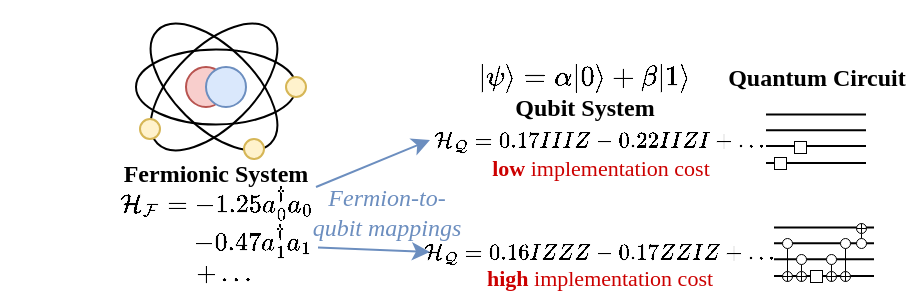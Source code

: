 <mxfile version="24.5.3" type="device">
  <diagram name="Page-1" id="d4iePwNRi1tynN5auYs1">
    <mxGraphModel dx="1185" dy="684" grid="1" gridSize="10" guides="1" tooltips="1" connect="1" arrows="1" fold="1" page="1" pageScale="1" pageWidth="850" pageHeight="1100" math="1" shadow="0">
      <root>
        <mxCell id="0" />
        <mxCell id="1" parent="0" />
        <mxCell id="6iIsLkB9XXcpvqal4xVj-1" value="" style="ellipse;whiteSpace=wrap;html=1;aspect=fixed;fillColor=#f8cecc;strokeColor=#b85450;" parent="1" vertex="1">
          <mxGeometry x="248" y="463.5" width="20" height="20" as="geometry" />
        </mxCell>
        <mxCell id="6iIsLkB9XXcpvqal4xVj-2" value="" style="ellipse;whiteSpace=wrap;html=1;aspect=fixed;fillColor=#dae8fc;strokeColor=#6c8ebf;" parent="1" vertex="1">
          <mxGeometry x="258" y="463.5" width="20" height="20" as="geometry" />
        </mxCell>
        <mxCell id="6iIsLkB9XXcpvqal4xVj-3" value="" style="ellipse;whiteSpace=wrap;html=1;fillColor=none;" parent="1" vertex="1">
          <mxGeometry x="223" y="454.75" width="80" height="37.5" as="geometry" />
        </mxCell>
        <mxCell id="6iIsLkB9XXcpvqal4xVj-4" value="" style="ellipse;whiteSpace=wrap;html=1;fillColor=none;rotation=-225;" parent="1" vertex="1">
          <mxGeometry x="222" y="453.5" width="80" height="40" as="geometry" />
        </mxCell>
        <mxCell id="6iIsLkB9XXcpvqal4xVj-5" value="" style="ellipse;whiteSpace=wrap;html=1;fillColor=none;rotation=45;" parent="1" vertex="1">
          <mxGeometry x="222" y="453.5" width="80" height="40" as="geometry" />
        </mxCell>
        <mxCell id="6iIsLkB9XXcpvqal4xVj-6" value="" style="ellipse;whiteSpace=wrap;html=1;aspect=fixed;fillColor=#fff2cc;strokeColor=#d6b656;" parent="1" vertex="1">
          <mxGeometry x="277" y="499.5" width="10" height="10" as="geometry" />
        </mxCell>
        <mxCell id="6iIsLkB9XXcpvqal4xVj-7" value="" style="ellipse;whiteSpace=wrap;html=1;aspect=fixed;fillColor=#fff2cc;strokeColor=#d6b656;" parent="1" vertex="1">
          <mxGeometry x="298" y="468.5" width="10" height="10" as="geometry" />
        </mxCell>
        <mxCell id="6iIsLkB9XXcpvqal4xVj-8" value="" style="ellipse;whiteSpace=wrap;html=1;aspect=fixed;fillColor=#fff2cc;strokeColor=#d6b656;" parent="1" vertex="1">
          <mxGeometry x="225" y="489.5" width="10" height="10" as="geometry" />
        </mxCell>
        <mxCell id="6iIsLkB9XXcpvqal4xVj-9" value="&lt;font face=&quot;Times New Roman&quot;&gt;Fermionic System&lt;/font&gt;" style="text;html=1;align=center;verticalAlign=middle;whiteSpace=wrap;rounded=0;fontStyle=1" parent="1" vertex="1">
          <mxGeometry x="213" y="509.5" width="100" height="14" as="geometry" />
        </mxCell>
        <mxCell id="6iIsLkB9XXcpvqal4xVj-11" value="\(\ket{\psi}=\alpha\ket{0}+\beta\ket{1}\)" style="text;html=1;align=center;verticalAlign=middle;whiteSpace=wrap;rounded=0;" parent="1" vertex="1">
          <mxGeometry x="417" y="453.5" width="60" height="30" as="geometry" />
        </mxCell>
        <mxCell id="6iIsLkB9XXcpvqal4xVj-12" value="&lt;font face=&quot;Times New Roman&quot;&gt;Qubit System&lt;/font&gt;" style="text;html=1;align=center;verticalAlign=middle;whiteSpace=wrap;rounded=0;fontStyle=1" parent="1" vertex="1">
          <mxGeometry x="400" y="474.75" width="95" height="18.75" as="geometry" />
        </mxCell>
        <mxCell id="6iIsLkB9XXcpvqal4xVj-13" value="&lt;font face=&quot;Times New Roman&quot; style=&quot;font-size: 11px;&quot;&gt;\(\mathcal{H}_\mathcal{Q}=0.17IIIZ-0.22IIZI+\dots\)&lt;/font&gt;" style="text;html=1;align=center;verticalAlign=middle;whiteSpace=wrap;rounded=0;fontSize=11;" parent="1" vertex="1">
          <mxGeometry x="410" y="493.25" width="90" height="14" as="geometry" />
        </mxCell>
        <mxCell id="6iIsLkB9XXcpvqal4xVj-14" value="&lt;font face=&quot;Times New Roman&quot; style=&quot;font-size: 11px;&quot;&gt;\(\mathcal{H}_\mathcal{Q}=0.16IZZZ-0.17ZZIZ+\dots\)&lt;/font&gt;" style="text;html=1;align=center;verticalAlign=middle;whiteSpace=wrap;rounded=0;fontSize=11;" parent="1" vertex="1">
          <mxGeometry x="410" y="548.5" width="90" height="14" as="geometry" />
        </mxCell>
        <mxCell id="6iIsLkB9XXcpvqal4xVj-15" value="\(\mathcal{H}_\mathcal{F}=-1.25a_0^\dagger a_0\)" style="text;html=1;align=center;verticalAlign=middle;whiteSpace=wrap;rounded=0;fontSize=11;" parent="1" vertex="1">
          <mxGeometry x="213" y="523.5" width="100" height="15" as="geometry" />
        </mxCell>
        <mxCell id="6iIsLkB9XXcpvqal4xVj-16" value="\(-0.47a^\dagger_1 a_1\)" style="text;html=1;align=center;verticalAlign=middle;whiteSpace=wrap;rounded=0;fontSize=11;" parent="1" vertex="1">
          <mxGeometry x="249" y="542.5" width="65" height="15" as="geometry" />
        </mxCell>
        <mxCell id="6iIsLkB9XXcpvqal4xVj-17" value="\(+\dots\)" style="text;html=1;align=center;verticalAlign=middle;whiteSpace=wrap;rounded=0;fontSize=11;" parent="1" vertex="1">
          <mxGeometry x="234" y="559.5" width="65" height="15" as="geometry" />
        </mxCell>
        <mxCell id="6iIsLkB9XXcpvqal4xVj-19" value="" style="endArrow=classic;html=1;rounded=0;exitX=1;exitY=0;exitDx=0;exitDy=0;fillColor=#dae8fc;strokeColor=#6c8ebf;" parent="1" source="6iIsLkB9XXcpvqal4xVj-15" edge="1">
          <mxGeometry width="50" height="50" relative="1" as="geometry">
            <mxPoint x="301" y="533.5" as="sourcePoint" />
            <mxPoint x="370" y="500" as="targetPoint" />
          </mxGeometry>
        </mxCell>
        <mxCell id="6iIsLkB9XXcpvqal4xVj-20" value="" style="endArrow=classic;html=1;rounded=0;exitX=1;exitY=0.75;exitDx=0;exitDy=0;fillColor=#dae8fc;strokeColor=#6c8ebf;" parent="1" edge="1" source="6iIsLkB9XXcpvqal4xVj-16">
          <mxGeometry width="50" height="50" relative="1" as="geometry">
            <mxPoint x="314" y="546" as="sourcePoint" />
            <mxPoint x="370" y="556" as="targetPoint" />
          </mxGeometry>
        </mxCell>
        <mxCell id="6iIsLkB9XXcpvqal4xVj-21" value="&lt;font face=&quot;Times New Roman&quot; style=&quot;font-weight: normal;&quot;&gt;&lt;i&gt;Fermion-to-qubit mappings&lt;/i&gt;&lt;/font&gt;" style="text;html=1;align=center;verticalAlign=middle;whiteSpace=wrap;rounded=0;fontStyle=1;fontColor=#6c8ebf;" parent="1" vertex="1">
          <mxGeometry x="309" y="528.5" width="79" height="14" as="geometry" />
        </mxCell>
        <mxCell id="6iIsLkB9XXcpvqal4xVj-22" value="" style="endArrow=none;html=1;rounded=0;" parent="1" edge="1">
          <mxGeometry width="50" height="50" relative="1" as="geometry">
            <mxPoint x="538" y="487.25" as="sourcePoint" />
            <mxPoint x="588" y="487.25" as="targetPoint" />
          </mxGeometry>
        </mxCell>
        <mxCell id="6iIsLkB9XXcpvqal4xVj-23" value="&lt;font face=&quot;Times New Roman&quot;&gt;Quantum Circuit&lt;/font&gt;" style="text;html=1;align=center;verticalAlign=middle;whiteSpace=wrap;rounded=0;fontStyle=1" parent="1" vertex="1">
          <mxGeometry x="515.5" y="459.75" width="95" height="18.75" as="geometry" />
        </mxCell>
        <mxCell id="6iIsLkB9XXcpvqal4xVj-24" value="" style="endArrow=none;html=1;rounded=0;" parent="1" edge="1">
          <mxGeometry width="50" height="50" relative="1" as="geometry">
            <mxPoint x="538" y="495.08" as="sourcePoint" />
            <mxPoint x="588" y="495.08" as="targetPoint" />
          </mxGeometry>
        </mxCell>
        <mxCell id="6iIsLkB9XXcpvqal4xVj-25" value="" style="endArrow=none;html=1;rounded=0;" parent="1" edge="1">
          <mxGeometry width="50" height="50" relative="1" as="geometry">
            <mxPoint x="538" y="503.06" as="sourcePoint" />
            <mxPoint x="588" y="503.06" as="targetPoint" />
          </mxGeometry>
        </mxCell>
        <mxCell id="zpRg2qwv3noesXBNl3M6-3" value="" style="endArrow=none;html=1;rounded=0;" parent="1" edge="1">
          <mxGeometry width="50" height="50" relative="1" as="geometry">
            <mxPoint x="538" y="511.5" as="sourcePoint" />
            <mxPoint x="588" y="511.5" as="targetPoint" />
          </mxGeometry>
        </mxCell>
        <mxCell id="6iIsLkB9XXcpvqal4xVj-26" value="" style="rounded=0;whiteSpace=wrap;html=1;strokeWidth=0.5;" parent="1" vertex="1">
          <mxGeometry x="542" y="508.5" width="6" height="6" as="geometry" />
        </mxCell>
        <mxCell id="zpRg2qwv3noesXBNl3M6-4" value="" style="rounded=0;whiteSpace=wrap;html=1;strokeWidth=0.5;" parent="1" vertex="1">
          <mxGeometry x="552" y="500.5" width="6" height="6" as="geometry" />
        </mxCell>
        <mxCell id="zpRg2qwv3noesXBNl3M6-5" value="" style="endArrow=none;html=1;rounded=0;" parent="1" edge="1">
          <mxGeometry width="50" height="50" relative="1" as="geometry">
            <mxPoint x="542" y="543.76" as="sourcePoint" />
            <mxPoint x="592" y="543.76" as="targetPoint" />
          </mxGeometry>
        </mxCell>
        <mxCell id="zpRg2qwv3noesXBNl3M6-6" value="" style="endArrow=none;html=1;rounded=0;" parent="1" edge="1">
          <mxGeometry width="50" height="50" relative="1" as="geometry">
            <mxPoint x="542" y="551.59" as="sourcePoint" />
            <mxPoint x="592" y="551.59" as="targetPoint" />
          </mxGeometry>
        </mxCell>
        <mxCell id="zpRg2qwv3noesXBNl3M6-7" value="" style="endArrow=none;html=1;rounded=0;" parent="1" edge="1">
          <mxGeometry width="50" height="50" relative="1" as="geometry">
            <mxPoint x="542" y="559.57" as="sourcePoint" />
            <mxPoint x="592" y="559.57" as="targetPoint" />
          </mxGeometry>
        </mxCell>
        <mxCell id="zpRg2qwv3noesXBNl3M6-8" value="" style="endArrow=none;html=1;rounded=0;" parent="1" edge="1">
          <mxGeometry width="50" height="50" relative="1" as="geometry">
            <mxPoint x="542" y="568.01" as="sourcePoint" />
            <mxPoint x="592" y="568.01" as="targetPoint" />
          </mxGeometry>
        </mxCell>
        <mxCell id="zpRg2qwv3noesXBNl3M6-14" value="" style="rounded=0;whiteSpace=wrap;html=1;strokeWidth=0.5;" parent="1" vertex="1">
          <mxGeometry x="560" y="565" width="6" height="6" as="geometry" />
        </mxCell>
        <mxCell id="zpRg2qwv3noesXBNl3M6-25" style="edgeStyle=orthogonalEdgeStyle;rounded=0;orthogonalLoop=1;jettySize=auto;html=1;exitX=0.5;exitY=1;exitDx=0;exitDy=0;entryX=0.5;entryY=0;entryDx=0;entryDy=0;endArrow=none;endFill=0;strokeWidth=0.5;" parent="1" source="zpRg2qwv3noesXBNl3M6-15" target="zpRg2qwv3noesXBNl3M6-20" edge="1">
          <mxGeometry relative="1" as="geometry" />
        </mxCell>
        <mxCell id="zpRg2qwv3noesXBNl3M6-15" value="" style="ellipse;whiteSpace=wrap;html=1;aspect=fixed;strokeWidth=0.5;" parent="1" vertex="1">
          <mxGeometry x="546" y="549" width="5" height="5" as="geometry" />
        </mxCell>
        <mxCell id="zpRg2qwv3noesXBNl3M6-26" style="edgeStyle=orthogonalEdgeStyle;rounded=0;orthogonalLoop=1;jettySize=auto;html=1;exitX=0.5;exitY=1;exitDx=0;exitDy=0;entryX=0.5;entryY=0;entryDx=0;entryDy=0;endArrow=none;endFill=0;strokeWidth=0.5;" parent="1" source="zpRg2qwv3noesXBNl3M6-16" target="zpRg2qwv3noesXBNl3M6-21" edge="1">
          <mxGeometry relative="1" as="geometry" />
        </mxCell>
        <mxCell id="zpRg2qwv3noesXBNl3M6-16" value="" style="ellipse;whiteSpace=wrap;html=1;aspect=fixed;strokeWidth=0.5;" parent="1" vertex="1">
          <mxGeometry x="553" y="557" width="5" height="5" as="geometry" />
        </mxCell>
        <mxCell id="zpRg2qwv3noesXBNl3M6-27" style="edgeStyle=orthogonalEdgeStyle;rounded=0;orthogonalLoop=1;jettySize=auto;html=1;exitX=0.5;exitY=1;exitDx=0;exitDy=0;entryX=0.5;entryY=0;entryDx=0;entryDy=0;endArrow=none;endFill=0;strokeWidth=0.5;" parent="1" source="zpRg2qwv3noesXBNl3M6-17" target="zpRg2qwv3noesXBNl3M6-22" edge="1">
          <mxGeometry relative="1" as="geometry" />
        </mxCell>
        <mxCell id="zpRg2qwv3noesXBNl3M6-17" value="" style="ellipse;whiteSpace=wrap;html=1;aspect=fixed;strokeWidth=0.5;" parent="1" vertex="1">
          <mxGeometry x="568" y="557" width="5" height="5" as="geometry" />
        </mxCell>
        <mxCell id="zpRg2qwv3noesXBNl3M6-28" style="edgeStyle=orthogonalEdgeStyle;rounded=0;orthogonalLoop=1;jettySize=auto;html=1;exitX=0.5;exitY=1;exitDx=0;exitDy=0;entryX=0.5;entryY=0;entryDx=0;entryDy=0;endArrow=none;endFill=0;strokeWidth=0.5;" parent="1" source="zpRg2qwv3noesXBNl3M6-18" target="zpRg2qwv3noesXBNl3M6-23" edge="1">
          <mxGeometry relative="1" as="geometry" />
        </mxCell>
        <mxCell id="zpRg2qwv3noesXBNl3M6-18" value="" style="ellipse;whiteSpace=wrap;html=1;aspect=fixed;strokeWidth=0.5;" parent="1" vertex="1">
          <mxGeometry x="575" y="549" width="5" height="5" as="geometry" />
        </mxCell>
        <mxCell id="zpRg2qwv3noesXBNl3M6-19" value="" style="ellipse;whiteSpace=wrap;html=1;aspect=fixed;strokeWidth=0.5;" parent="1" vertex="1">
          <mxGeometry x="583" y="549" width="5" height="5" as="geometry" />
        </mxCell>
        <mxCell id="zpRg2qwv3noesXBNl3M6-20" value="" style="shape=orEllipse;perimeter=ellipsePerimeter;whiteSpace=wrap;html=1;backgroundOutline=1;strokeWidth=0.5;" parent="1" vertex="1">
          <mxGeometry x="546" y="565.5" width="5" height="5" as="geometry" />
        </mxCell>
        <mxCell id="zpRg2qwv3noesXBNl3M6-21" value="" style="shape=orEllipse;perimeter=ellipsePerimeter;whiteSpace=wrap;html=1;backgroundOutline=1;strokeWidth=0.5;" parent="1" vertex="1">
          <mxGeometry x="553" y="565.5" width="5" height="5" as="geometry" />
        </mxCell>
        <mxCell id="zpRg2qwv3noesXBNl3M6-22" value="" style="shape=orEllipse;perimeter=ellipsePerimeter;whiteSpace=wrap;html=1;backgroundOutline=1;strokeWidth=0.5;" parent="1" vertex="1">
          <mxGeometry x="568" y="565.5" width="5" height="5" as="geometry" />
        </mxCell>
        <mxCell id="zpRg2qwv3noesXBNl3M6-23" value="" style="shape=orEllipse;perimeter=ellipsePerimeter;whiteSpace=wrap;html=1;backgroundOutline=1;strokeWidth=0.5;" parent="1" vertex="1">
          <mxGeometry x="575" y="565.5" width="5" height="5" as="geometry" />
        </mxCell>
        <mxCell id="zpRg2qwv3noesXBNl3M6-29" style="edgeStyle=orthogonalEdgeStyle;rounded=0;orthogonalLoop=1;jettySize=auto;html=1;exitX=0.5;exitY=1;exitDx=0;exitDy=0;entryX=0.5;entryY=0;entryDx=0;entryDy=0;endArrow=none;endFill=0;strokeWidth=0.5;" parent="1" source="zpRg2qwv3noesXBNl3M6-24" target="zpRg2qwv3noesXBNl3M6-19" edge="1">
          <mxGeometry relative="1" as="geometry" />
        </mxCell>
        <mxCell id="zpRg2qwv3noesXBNl3M6-24" value="" style="shape=orEllipse;perimeter=ellipsePerimeter;whiteSpace=wrap;html=1;backgroundOutline=1;strokeWidth=0.5;" parent="1" vertex="1">
          <mxGeometry x="583" y="541.5" width="5" height="5" as="geometry" />
        </mxCell>
        <mxCell id="e4IiFYthtqEU_anvbGrA-1" value="&lt;b&gt;low&lt;/b&gt; implementation cost" style="text;html=1;align=center;verticalAlign=middle;whiteSpace=wrap;rounded=0;fontSize=11;fontFamily=Verdana;fontColor=#CC0000;" vertex="1" parent="1">
          <mxGeometry x="382.5" y="504" width="145" height="19.5" as="geometry" />
        </mxCell>
        <mxCell id="e4IiFYthtqEU_anvbGrA-2" value="&lt;b&gt;high&lt;/b&gt; implementation cost" style="text;html=1;align=center;verticalAlign=middle;whiteSpace=wrap;rounded=0;fontSize=11;fontFamily=Verdana;fontColor=#CC0000;" vertex="1" parent="1">
          <mxGeometry x="381.25" y="559.5" width="147.5" height="19.5" as="geometry" />
        </mxCell>
      </root>
    </mxGraphModel>
  </diagram>
</mxfile>
